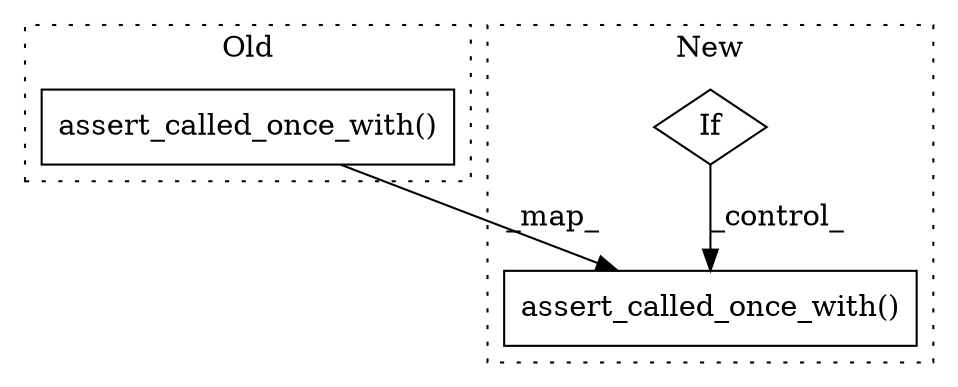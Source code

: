 digraph G {
subgraph cluster0 {
1 [label="assert_called_once_with()" a="75" s="13741,13797" l="40,1" shape="box"];
label = "Old";
style="dotted";
}
subgraph cluster1 {
2 [label="assert_called_once_with()" a="75" s="14254,14310" l="40,1" shape="box"];
3 [label="If" a="96" s="14083" l="3" shape="diamond"];
label = "New";
style="dotted";
}
1 -> 2 [label="_map_"];
3 -> 2 [label="_control_"];
}